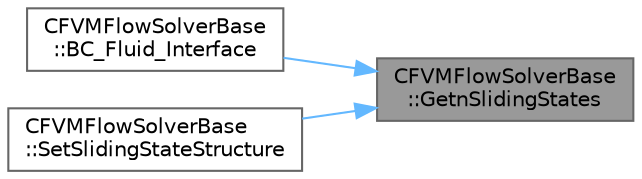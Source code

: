 digraph "CFVMFlowSolverBase::GetnSlidingStates"
{
 // LATEX_PDF_SIZE
  bgcolor="transparent";
  edge [fontname=Helvetica,fontsize=10,labelfontname=Helvetica,labelfontsize=10];
  node [fontname=Helvetica,fontsize=10,shape=box,height=0.2,width=0.4];
  rankdir="RL";
  Node1 [id="Node000001",label="CFVMFlowSolverBase\l::GetnSlidingStates",height=0.2,width=0.4,color="gray40", fillcolor="grey60", style="filled", fontcolor="black",tooltip="Get the number of outer state for fluid interface nodes."];
  Node1 -> Node2 [id="edge1_Node000001_Node000002",dir="back",color="steelblue1",style="solid",tooltip=" "];
  Node2 [id="Node000002",label="CFVMFlowSolverBase\l::BC_Fluid_Interface",height=0.2,width=0.4,color="grey40", fillcolor="white", style="filled",URL="$classCFVMFlowSolverBase.html#aba13af32acdc3fdae92901125a94ab0f",tooltip="Impose the interface state across sliding meshes."];
  Node1 -> Node3 [id="edge2_Node000001_Node000003",dir="back",color="steelblue1",style="solid",tooltip=" "];
  Node3 [id="Node000003",label="CFVMFlowSolverBase\l::SetSlidingStateStructure",height=0.2,width=0.4,color="grey40", fillcolor="white", style="filled",URL="$classCFVMFlowSolverBase.html#a2f96a5d08e1f39c2ae4892097a8d4dd6",tooltip="Allocates the final pointer of SlidingState depending on how many donor vertex donate to it...."];
}
